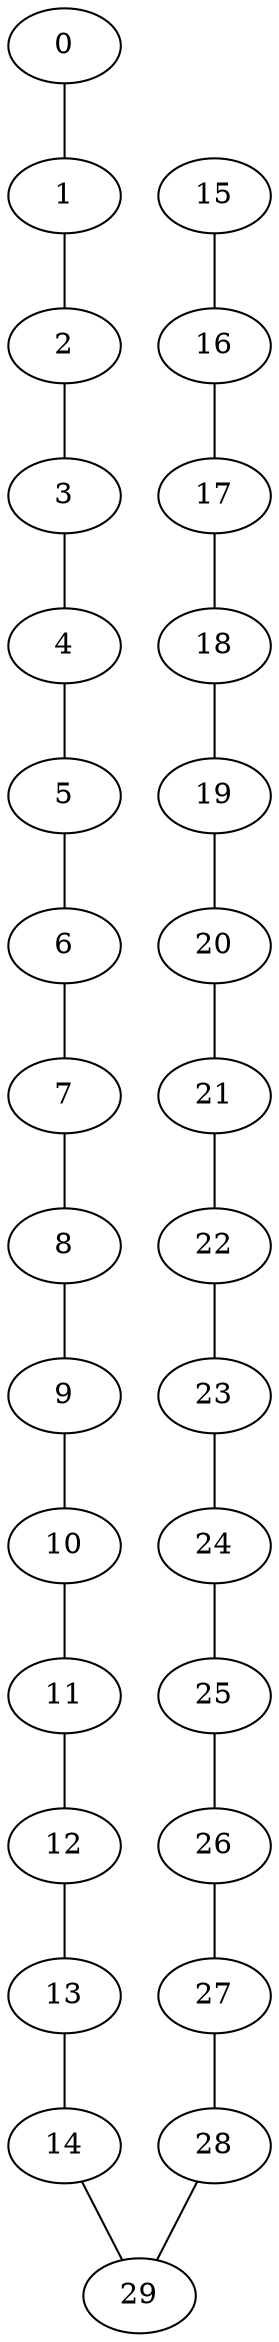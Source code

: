 graph DFS_R_grafoMalla_15_2  {
0;
1;
2;
3;
4;
5;
6;
7;
8;
9;
10;
11;
12;
13;
14;
29;
28;
27;
26;
25;
24;
23;
22;
21;
20;
19;
18;
17;
16;
15;
0 -- 1;
1 -- 2;
2 -- 3;
3 -- 4;
4 -- 5;
5 -- 6;
6 -- 7;
7 -- 8;
8 -- 9;
9 -- 10;
10 -- 11;
11 -- 12;
12 -- 13;
13 -- 14;
14 -- 29;
28 -- 29;
27 -- 28;
26 -- 27;
25 -- 26;
24 -- 25;
23 -- 24;
22 -- 23;
21 -- 22;
20 -- 21;
19 -- 20;
18 -- 19;
17 -- 18;
16 -- 17;
15 -- 16;
}